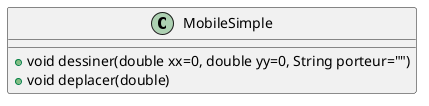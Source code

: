@startuml

Class MobileSimple {

    + void dessiner(double xx=0, double yy=0, String porteur="") 
	+ void deplacer(double)

}


@enduml